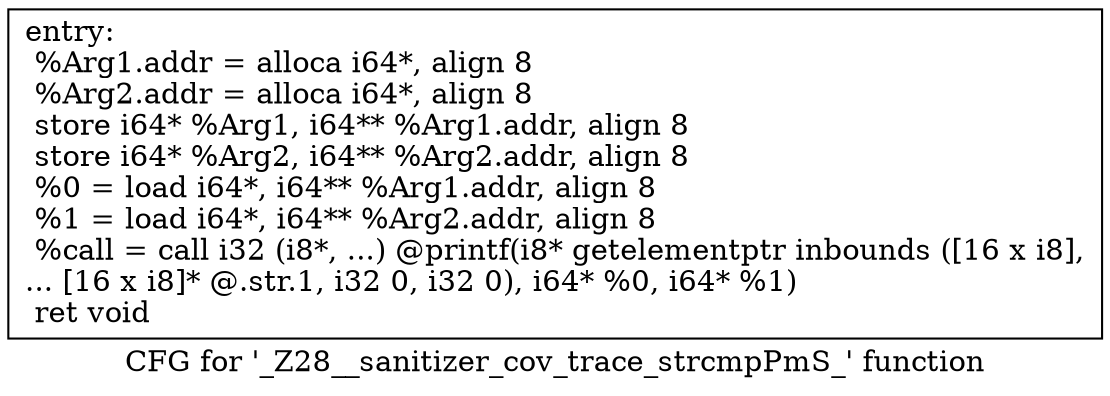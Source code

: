 digraph "CFG for '_Z28__sanitizer_cov_trace_strcmpPmS_' function" {
	label="CFG for '_Z28__sanitizer_cov_trace_strcmpPmS_' function";

	Node0x5a2a530 [shape=record,label="{entry:\l  %Arg1.addr = alloca i64*, align 8\l  %Arg2.addr = alloca i64*, align 8\l  store i64* %Arg1, i64** %Arg1.addr, align 8\l  store i64* %Arg2, i64** %Arg2.addr, align 8\l  %0 = load i64*, i64** %Arg1.addr, align 8\l  %1 = load i64*, i64** %Arg2.addr, align 8\l  %call = call i32 (i8*, ...) @printf(i8* getelementptr inbounds ([16 x i8],\l... [16 x i8]* @.str.1, i32 0, i32 0), i64* %0, i64* %1)\l  ret void\l}"];
}
